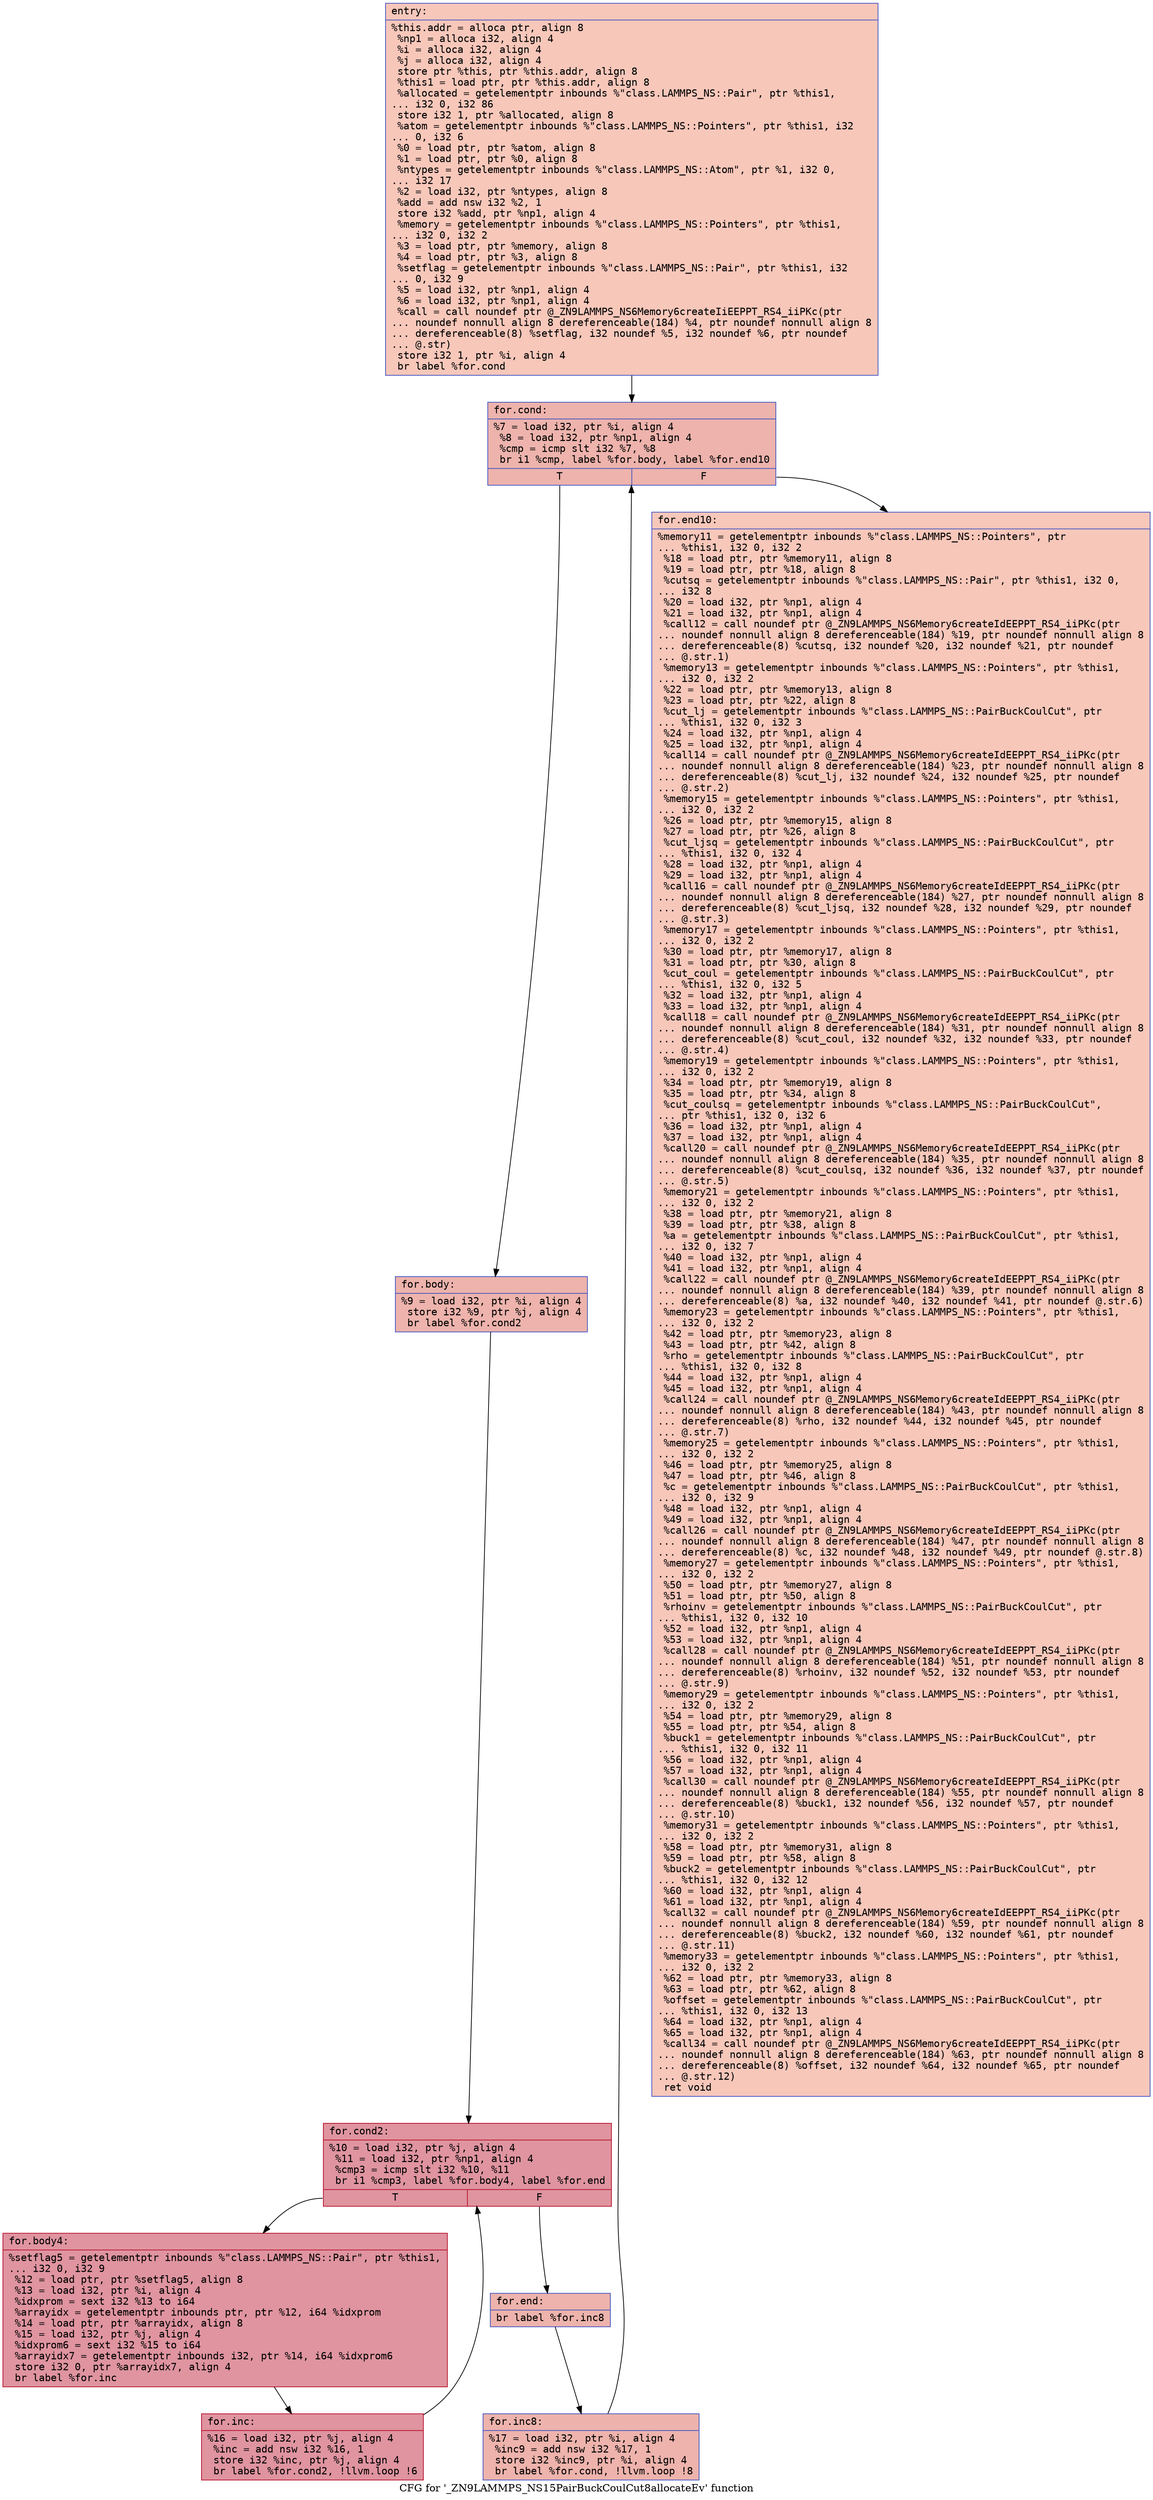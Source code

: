digraph "CFG for '_ZN9LAMMPS_NS15PairBuckCoulCut8allocateEv' function" {
	label="CFG for '_ZN9LAMMPS_NS15PairBuckCoulCut8allocateEv' function";

	Node0x5558aab359d0 [shape=record,color="#3d50c3ff", style=filled, fillcolor="#ec7f6370" fontname="Courier",label="{entry:\l|  %this.addr = alloca ptr, align 8\l  %np1 = alloca i32, align 4\l  %i = alloca i32, align 4\l  %j = alloca i32, align 4\l  store ptr %this, ptr %this.addr, align 8\l  %this1 = load ptr, ptr %this.addr, align 8\l  %allocated = getelementptr inbounds %\"class.LAMMPS_NS::Pair\", ptr %this1,\l... i32 0, i32 86\l  store i32 1, ptr %allocated, align 8\l  %atom = getelementptr inbounds %\"class.LAMMPS_NS::Pointers\", ptr %this1, i32\l... 0, i32 6\l  %0 = load ptr, ptr %atom, align 8\l  %1 = load ptr, ptr %0, align 8\l  %ntypes = getelementptr inbounds %\"class.LAMMPS_NS::Atom\", ptr %1, i32 0,\l... i32 17\l  %2 = load i32, ptr %ntypes, align 8\l  %add = add nsw i32 %2, 1\l  store i32 %add, ptr %np1, align 4\l  %memory = getelementptr inbounds %\"class.LAMMPS_NS::Pointers\", ptr %this1,\l... i32 0, i32 2\l  %3 = load ptr, ptr %memory, align 8\l  %4 = load ptr, ptr %3, align 8\l  %setflag = getelementptr inbounds %\"class.LAMMPS_NS::Pair\", ptr %this1, i32\l... 0, i32 9\l  %5 = load i32, ptr %np1, align 4\l  %6 = load i32, ptr %np1, align 4\l  %call = call noundef ptr @_ZN9LAMMPS_NS6Memory6createIiEEPPT_RS4_iiPKc(ptr\l... noundef nonnull align 8 dereferenceable(184) %4, ptr noundef nonnull align 8\l... dereferenceable(8) %setflag, i32 noundef %5, i32 noundef %6, ptr noundef\l... @.str)\l  store i32 1, ptr %i, align 4\l  br label %for.cond\l}"];
	Node0x5558aab359d0 -> Node0x5558aab36860[tooltip="entry -> for.cond\nProbability 100.00%" ];
	Node0x5558aab36860 [shape=record,color="#3d50c3ff", style=filled, fillcolor="#d6524470" fontname="Courier",label="{for.cond:\l|  %7 = load i32, ptr %i, align 4\l  %8 = load i32, ptr %np1, align 4\l  %cmp = icmp slt i32 %7, %8\l  br i1 %cmp, label %for.body, label %for.end10\l|{<s0>T|<s1>F}}"];
	Node0x5558aab36860:s0 -> Node0x5558aab36ab0[tooltip="for.cond -> for.body\nProbability 96.88%" ];
	Node0x5558aab36860:s1 -> Node0x5558aab36b30[tooltip="for.cond -> for.end10\nProbability 3.12%" ];
	Node0x5558aab36ab0 [shape=record,color="#3d50c3ff", style=filled, fillcolor="#d6524470" fontname="Courier",label="{for.body:\l|  %9 = load i32, ptr %i, align 4\l  store i32 %9, ptr %j, align 4\l  br label %for.cond2\l}"];
	Node0x5558aab36ab0 -> Node0x5558aab36d80[tooltip="for.body -> for.cond2\nProbability 100.00%" ];
	Node0x5558aab36d80 [shape=record,color="#b70d28ff", style=filled, fillcolor="#b70d2870" fontname="Courier",label="{for.cond2:\l|  %10 = load i32, ptr %j, align 4\l  %11 = load i32, ptr %np1, align 4\l  %cmp3 = icmp slt i32 %10, %11\l  br i1 %cmp3, label %for.body4, label %for.end\l|{<s0>T|<s1>F}}"];
	Node0x5558aab36d80:s0 -> Node0x5558aab37020[tooltip="for.cond2 -> for.body4\nProbability 96.88%" ];
	Node0x5558aab36d80:s1 -> Node0x5558aab370a0[tooltip="for.cond2 -> for.end\nProbability 3.12%" ];
	Node0x5558aab37020 [shape=record,color="#b70d28ff", style=filled, fillcolor="#b70d2870" fontname="Courier",label="{for.body4:\l|  %setflag5 = getelementptr inbounds %\"class.LAMMPS_NS::Pair\", ptr %this1,\l... i32 0, i32 9\l  %12 = load ptr, ptr %setflag5, align 8\l  %13 = load i32, ptr %i, align 4\l  %idxprom = sext i32 %13 to i64\l  %arrayidx = getelementptr inbounds ptr, ptr %12, i64 %idxprom\l  %14 = load ptr, ptr %arrayidx, align 8\l  %15 = load i32, ptr %j, align 4\l  %idxprom6 = sext i32 %15 to i64\l  %arrayidx7 = getelementptr inbounds i32, ptr %14, i64 %idxprom6\l  store i32 0, ptr %arrayidx7, align 4\l  br label %for.inc\l}"];
	Node0x5558aab37020 -> Node0x5558aab37b40[tooltip="for.body4 -> for.inc\nProbability 100.00%" ];
	Node0x5558aab37b40 [shape=record,color="#b70d28ff", style=filled, fillcolor="#b70d2870" fontname="Courier",label="{for.inc:\l|  %16 = load i32, ptr %j, align 4\l  %inc = add nsw i32 %16, 1\l  store i32 %inc, ptr %j, align 4\l  br label %for.cond2, !llvm.loop !6\l}"];
	Node0x5558aab37b40 -> Node0x5558aab36d80[tooltip="for.inc -> for.cond2\nProbability 100.00%" ];
	Node0x5558aab370a0 [shape=record,color="#3d50c3ff", style=filled, fillcolor="#d6524470" fontname="Courier",label="{for.end:\l|  br label %for.inc8\l}"];
	Node0x5558aab370a0 -> Node0x5558aab37f30[tooltip="for.end -> for.inc8\nProbability 100.00%" ];
	Node0x5558aab37f30 [shape=record,color="#3d50c3ff", style=filled, fillcolor="#d6524470" fontname="Courier",label="{for.inc8:\l|  %17 = load i32, ptr %i, align 4\l  %inc9 = add nsw i32 %17, 1\l  store i32 %inc9, ptr %i, align 4\l  br label %for.cond, !llvm.loop !8\l}"];
	Node0x5558aab37f30 -> Node0x5558aab36860[tooltip="for.inc8 -> for.cond\nProbability 100.00%" ];
	Node0x5558aab36b30 [shape=record,color="#3d50c3ff", style=filled, fillcolor="#ec7f6370" fontname="Courier",label="{for.end10:\l|  %memory11 = getelementptr inbounds %\"class.LAMMPS_NS::Pointers\", ptr\l... %this1, i32 0, i32 2\l  %18 = load ptr, ptr %memory11, align 8\l  %19 = load ptr, ptr %18, align 8\l  %cutsq = getelementptr inbounds %\"class.LAMMPS_NS::Pair\", ptr %this1, i32 0,\l... i32 8\l  %20 = load i32, ptr %np1, align 4\l  %21 = load i32, ptr %np1, align 4\l  %call12 = call noundef ptr @_ZN9LAMMPS_NS6Memory6createIdEEPPT_RS4_iiPKc(ptr\l... noundef nonnull align 8 dereferenceable(184) %19, ptr noundef nonnull align 8\l... dereferenceable(8) %cutsq, i32 noundef %20, i32 noundef %21, ptr noundef\l... @.str.1)\l  %memory13 = getelementptr inbounds %\"class.LAMMPS_NS::Pointers\", ptr %this1,\l... i32 0, i32 2\l  %22 = load ptr, ptr %memory13, align 8\l  %23 = load ptr, ptr %22, align 8\l  %cut_lj = getelementptr inbounds %\"class.LAMMPS_NS::PairBuckCoulCut\", ptr\l... %this1, i32 0, i32 3\l  %24 = load i32, ptr %np1, align 4\l  %25 = load i32, ptr %np1, align 4\l  %call14 = call noundef ptr @_ZN9LAMMPS_NS6Memory6createIdEEPPT_RS4_iiPKc(ptr\l... noundef nonnull align 8 dereferenceable(184) %23, ptr noundef nonnull align 8\l... dereferenceable(8) %cut_lj, i32 noundef %24, i32 noundef %25, ptr noundef\l... @.str.2)\l  %memory15 = getelementptr inbounds %\"class.LAMMPS_NS::Pointers\", ptr %this1,\l... i32 0, i32 2\l  %26 = load ptr, ptr %memory15, align 8\l  %27 = load ptr, ptr %26, align 8\l  %cut_ljsq = getelementptr inbounds %\"class.LAMMPS_NS::PairBuckCoulCut\", ptr\l... %this1, i32 0, i32 4\l  %28 = load i32, ptr %np1, align 4\l  %29 = load i32, ptr %np1, align 4\l  %call16 = call noundef ptr @_ZN9LAMMPS_NS6Memory6createIdEEPPT_RS4_iiPKc(ptr\l... noundef nonnull align 8 dereferenceable(184) %27, ptr noundef nonnull align 8\l... dereferenceable(8) %cut_ljsq, i32 noundef %28, i32 noundef %29, ptr noundef\l... @.str.3)\l  %memory17 = getelementptr inbounds %\"class.LAMMPS_NS::Pointers\", ptr %this1,\l... i32 0, i32 2\l  %30 = load ptr, ptr %memory17, align 8\l  %31 = load ptr, ptr %30, align 8\l  %cut_coul = getelementptr inbounds %\"class.LAMMPS_NS::PairBuckCoulCut\", ptr\l... %this1, i32 0, i32 5\l  %32 = load i32, ptr %np1, align 4\l  %33 = load i32, ptr %np1, align 4\l  %call18 = call noundef ptr @_ZN9LAMMPS_NS6Memory6createIdEEPPT_RS4_iiPKc(ptr\l... noundef nonnull align 8 dereferenceable(184) %31, ptr noundef nonnull align 8\l... dereferenceable(8) %cut_coul, i32 noundef %32, i32 noundef %33, ptr noundef\l... @.str.4)\l  %memory19 = getelementptr inbounds %\"class.LAMMPS_NS::Pointers\", ptr %this1,\l... i32 0, i32 2\l  %34 = load ptr, ptr %memory19, align 8\l  %35 = load ptr, ptr %34, align 8\l  %cut_coulsq = getelementptr inbounds %\"class.LAMMPS_NS::PairBuckCoulCut\",\l... ptr %this1, i32 0, i32 6\l  %36 = load i32, ptr %np1, align 4\l  %37 = load i32, ptr %np1, align 4\l  %call20 = call noundef ptr @_ZN9LAMMPS_NS6Memory6createIdEEPPT_RS4_iiPKc(ptr\l... noundef nonnull align 8 dereferenceable(184) %35, ptr noundef nonnull align 8\l... dereferenceable(8) %cut_coulsq, i32 noundef %36, i32 noundef %37, ptr noundef\l... @.str.5)\l  %memory21 = getelementptr inbounds %\"class.LAMMPS_NS::Pointers\", ptr %this1,\l... i32 0, i32 2\l  %38 = load ptr, ptr %memory21, align 8\l  %39 = load ptr, ptr %38, align 8\l  %a = getelementptr inbounds %\"class.LAMMPS_NS::PairBuckCoulCut\", ptr %this1,\l... i32 0, i32 7\l  %40 = load i32, ptr %np1, align 4\l  %41 = load i32, ptr %np1, align 4\l  %call22 = call noundef ptr @_ZN9LAMMPS_NS6Memory6createIdEEPPT_RS4_iiPKc(ptr\l... noundef nonnull align 8 dereferenceable(184) %39, ptr noundef nonnull align 8\l... dereferenceable(8) %a, i32 noundef %40, i32 noundef %41, ptr noundef @.str.6)\l  %memory23 = getelementptr inbounds %\"class.LAMMPS_NS::Pointers\", ptr %this1,\l... i32 0, i32 2\l  %42 = load ptr, ptr %memory23, align 8\l  %43 = load ptr, ptr %42, align 8\l  %rho = getelementptr inbounds %\"class.LAMMPS_NS::PairBuckCoulCut\", ptr\l... %this1, i32 0, i32 8\l  %44 = load i32, ptr %np1, align 4\l  %45 = load i32, ptr %np1, align 4\l  %call24 = call noundef ptr @_ZN9LAMMPS_NS6Memory6createIdEEPPT_RS4_iiPKc(ptr\l... noundef nonnull align 8 dereferenceable(184) %43, ptr noundef nonnull align 8\l... dereferenceable(8) %rho, i32 noundef %44, i32 noundef %45, ptr noundef\l... @.str.7)\l  %memory25 = getelementptr inbounds %\"class.LAMMPS_NS::Pointers\", ptr %this1,\l... i32 0, i32 2\l  %46 = load ptr, ptr %memory25, align 8\l  %47 = load ptr, ptr %46, align 8\l  %c = getelementptr inbounds %\"class.LAMMPS_NS::PairBuckCoulCut\", ptr %this1,\l... i32 0, i32 9\l  %48 = load i32, ptr %np1, align 4\l  %49 = load i32, ptr %np1, align 4\l  %call26 = call noundef ptr @_ZN9LAMMPS_NS6Memory6createIdEEPPT_RS4_iiPKc(ptr\l... noundef nonnull align 8 dereferenceable(184) %47, ptr noundef nonnull align 8\l... dereferenceable(8) %c, i32 noundef %48, i32 noundef %49, ptr noundef @.str.8)\l  %memory27 = getelementptr inbounds %\"class.LAMMPS_NS::Pointers\", ptr %this1,\l... i32 0, i32 2\l  %50 = load ptr, ptr %memory27, align 8\l  %51 = load ptr, ptr %50, align 8\l  %rhoinv = getelementptr inbounds %\"class.LAMMPS_NS::PairBuckCoulCut\", ptr\l... %this1, i32 0, i32 10\l  %52 = load i32, ptr %np1, align 4\l  %53 = load i32, ptr %np1, align 4\l  %call28 = call noundef ptr @_ZN9LAMMPS_NS6Memory6createIdEEPPT_RS4_iiPKc(ptr\l... noundef nonnull align 8 dereferenceable(184) %51, ptr noundef nonnull align 8\l... dereferenceable(8) %rhoinv, i32 noundef %52, i32 noundef %53, ptr noundef\l... @.str.9)\l  %memory29 = getelementptr inbounds %\"class.LAMMPS_NS::Pointers\", ptr %this1,\l... i32 0, i32 2\l  %54 = load ptr, ptr %memory29, align 8\l  %55 = load ptr, ptr %54, align 8\l  %buck1 = getelementptr inbounds %\"class.LAMMPS_NS::PairBuckCoulCut\", ptr\l... %this1, i32 0, i32 11\l  %56 = load i32, ptr %np1, align 4\l  %57 = load i32, ptr %np1, align 4\l  %call30 = call noundef ptr @_ZN9LAMMPS_NS6Memory6createIdEEPPT_RS4_iiPKc(ptr\l... noundef nonnull align 8 dereferenceable(184) %55, ptr noundef nonnull align 8\l... dereferenceable(8) %buck1, i32 noundef %56, i32 noundef %57, ptr noundef\l... @.str.10)\l  %memory31 = getelementptr inbounds %\"class.LAMMPS_NS::Pointers\", ptr %this1,\l... i32 0, i32 2\l  %58 = load ptr, ptr %memory31, align 8\l  %59 = load ptr, ptr %58, align 8\l  %buck2 = getelementptr inbounds %\"class.LAMMPS_NS::PairBuckCoulCut\", ptr\l... %this1, i32 0, i32 12\l  %60 = load i32, ptr %np1, align 4\l  %61 = load i32, ptr %np1, align 4\l  %call32 = call noundef ptr @_ZN9LAMMPS_NS6Memory6createIdEEPPT_RS4_iiPKc(ptr\l... noundef nonnull align 8 dereferenceable(184) %59, ptr noundef nonnull align 8\l... dereferenceable(8) %buck2, i32 noundef %60, i32 noundef %61, ptr noundef\l... @.str.11)\l  %memory33 = getelementptr inbounds %\"class.LAMMPS_NS::Pointers\", ptr %this1,\l... i32 0, i32 2\l  %62 = load ptr, ptr %memory33, align 8\l  %63 = load ptr, ptr %62, align 8\l  %offset = getelementptr inbounds %\"class.LAMMPS_NS::PairBuckCoulCut\", ptr\l... %this1, i32 0, i32 13\l  %64 = load i32, ptr %np1, align 4\l  %65 = load i32, ptr %np1, align 4\l  %call34 = call noundef ptr @_ZN9LAMMPS_NS6Memory6createIdEEPPT_RS4_iiPKc(ptr\l... noundef nonnull align 8 dereferenceable(184) %63, ptr noundef nonnull align 8\l... dereferenceable(8) %offset, i32 noundef %64, i32 noundef %65, ptr noundef\l... @.str.12)\l  ret void\l}"];
}
